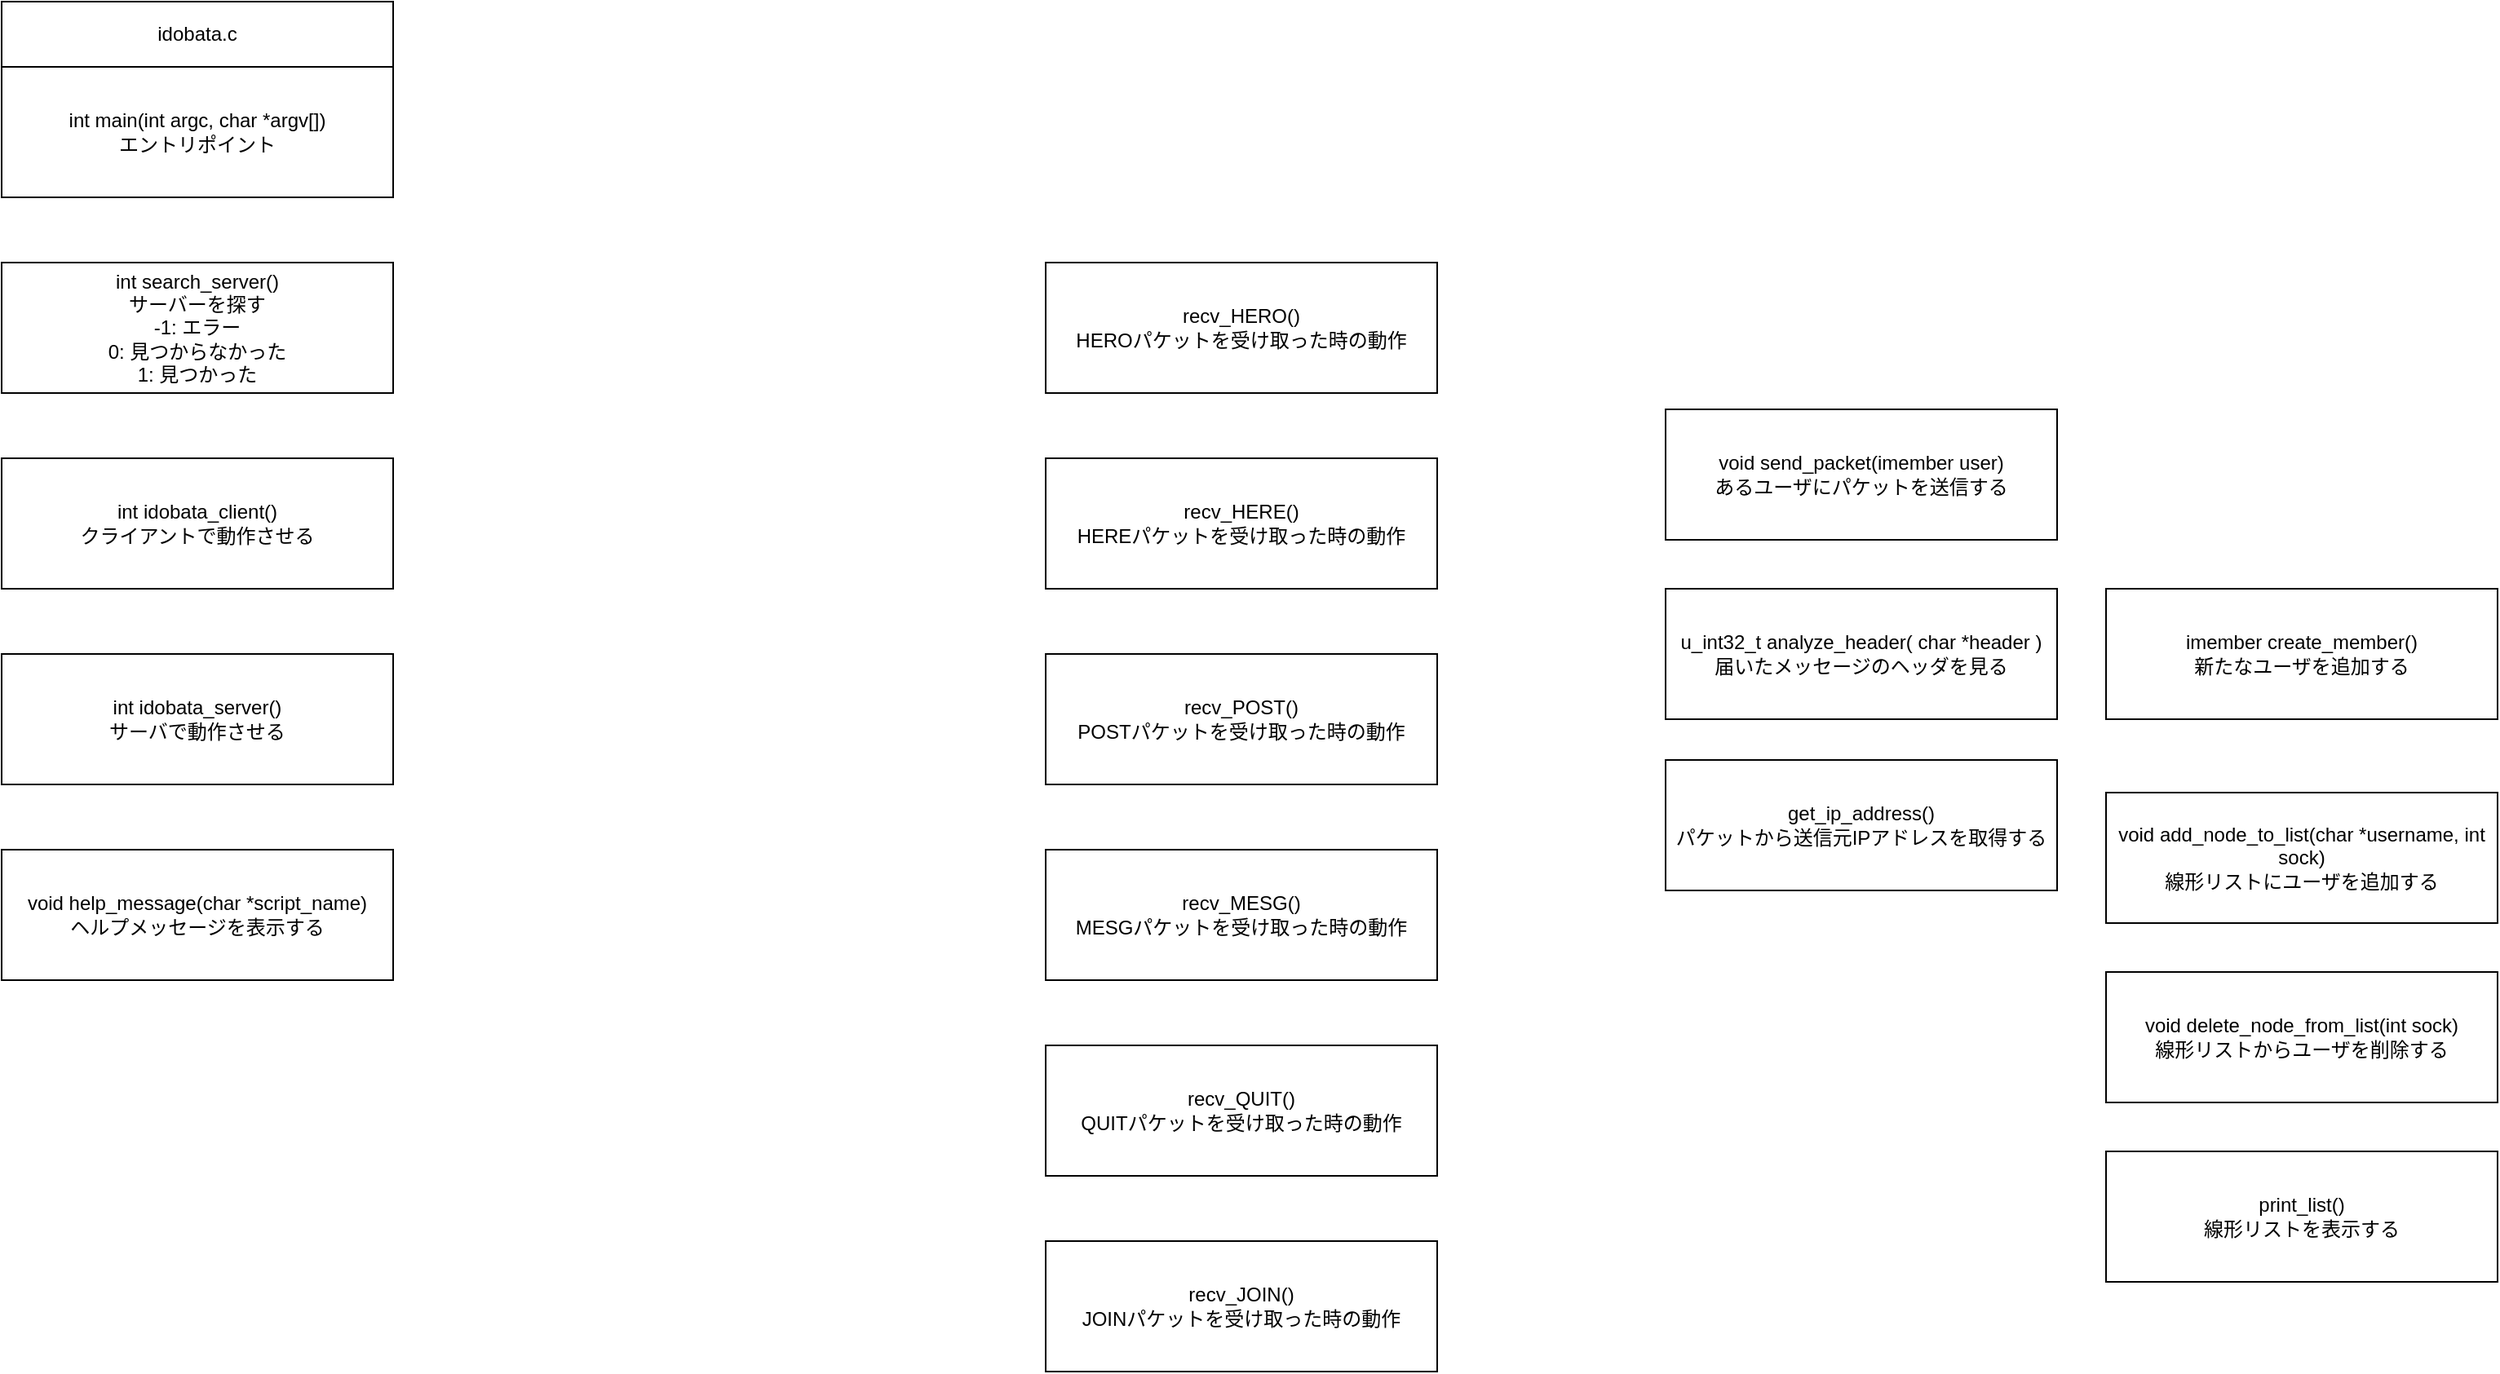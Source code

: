 <mxfile version="13.4.2" type="device"><diagram id="-MChP7eMPj78rp79hBuW" name="ページ1"><mxGraphModel dx="1173" dy="594" grid="1" gridSize="10" guides="1" tooltips="1" connect="1" arrows="1" fold="1" page="1" pageScale="1" pageWidth="827" pageHeight="1169" math="0" shadow="0"><root><mxCell id="0"/><mxCell id="1" parent="0"/><mxCell id="dZ0LgmjZtC50LgL028l3-4" value="&lt;font face=&quot;helvetica&quot;&gt;idobata.c&lt;/font&gt;" style="rounded=0;whiteSpace=wrap;html=1;" parent="1" vertex="1"><mxGeometry x="40" y="40" width="240" height="40" as="geometry"/></mxCell><mxCell id="dZ0LgmjZtC50LgL028l3-5" value="&lt;font face=&quot;helvetica&quot;&gt;int main(int argc, char *argv[])&lt;br&gt;&lt;/font&gt;エントリポイント" style="rounded=0;whiteSpace=wrap;html=1;" parent="1" vertex="1"><mxGeometry x="40" y="80" width="240" height="80" as="geometry"/></mxCell><mxCell id="PmeNRoLnV6zRhFjiAjXw-1" value="&lt;font face=&quot;helvetica&quot;&gt;int search_server()&lt;br&gt;サーバーを探す&lt;br&gt;-1: エラー&lt;br&gt;0: 見つからなかった&lt;br&gt;1: 見つかった&lt;br&gt;&lt;/font&gt;" style="rounded=0;whiteSpace=wrap;html=1;" parent="1" vertex="1"><mxGeometry x="40" y="200" width="240" height="80" as="geometry"/></mxCell><mxCell id="PmeNRoLnV6zRhFjiAjXw-2" value="&lt;font face=&quot;helvetica&quot;&gt;int idobata_client()&lt;br&gt;クライアントで動作させる&lt;br&gt;&lt;/font&gt;" style="rounded=0;whiteSpace=wrap;html=1;" parent="1" vertex="1"><mxGeometry x="40" y="320" width="240" height="80" as="geometry"/></mxCell><mxCell id="PmeNRoLnV6zRhFjiAjXw-3" value="&lt;font face=&quot;helvetica&quot;&gt;int idobata_server()&lt;br&gt;サーバで動作させる&lt;br&gt;&lt;/font&gt;" style="rounded=0;whiteSpace=wrap;html=1;" parent="1" vertex="1"><mxGeometry x="40" y="440" width="240" height="80" as="geometry"/></mxCell><mxCell id="PmeNRoLnV6zRhFjiAjXw-4" value="&lt;font face=&quot;helvetica&quot;&gt;&lt;div&gt;void help_message(char *script_name)&lt;/div&gt;&lt;div&gt;ヘルプメッセージを表示する&lt;/div&gt;&lt;/font&gt;" style="rounded=0;whiteSpace=wrap;html=1;" parent="1" vertex="1"><mxGeometry x="40" y="560" width="240" height="80" as="geometry"/></mxCell><mxCell id="PmeNRoLnV6zRhFjiAjXw-6" value="&lt;font face=&quot;helvetica&quot;&gt;u_int32_t analyze_header( char *header )&lt;br&gt;届いたメッセージのヘッダを見る&lt;br&gt;&lt;/font&gt;" style="rounded=0;whiteSpace=wrap;html=1;" parent="1" vertex="1"><mxGeometry x="1060" y="400" width="240" height="80" as="geometry"/></mxCell><mxCell id="PmeNRoLnV6zRhFjiAjXw-7" value="&lt;font face=&quot;helvetica&quot;&gt;get_ip_address()&lt;br&gt;パケットから送信元IPアドレスを取得する&lt;br&gt;&lt;/font&gt;" style="rounded=0;whiteSpace=wrap;html=1;" parent="1" vertex="1"><mxGeometry x="1060" y="505" width="240" height="80" as="geometry"/></mxCell><mxCell id="PmeNRoLnV6zRhFjiAjXw-8" value="&lt;font face=&quot;helvetica&quot;&gt;recv_HERO()&lt;br&gt;HEROパケットを受け取った時の動作&lt;br&gt;&lt;/font&gt;" style="rounded=0;whiteSpace=wrap;html=1;" parent="1" vertex="1"><mxGeometry x="680" y="200" width="240" height="80" as="geometry"/></mxCell><mxCell id="PmeNRoLnV6zRhFjiAjXw-9" value="&lt;font face=&quot;helvetica&quot;&gt;recv_HERE()&lt;br&gt;HEREパケットを受け取った時の動作&lt;br&gt;&lt;/font&gt;" style="rounded=0;whiteSpace=wrap;html=1;" parent="1" vertex="1"><mxGeometry x="680" y="320" width="240" height="80" as="geometry"/></mxCell><mxCell id="PmeNRoLnV6zRhFjiAjXw-10" value="&lt;font face=&quot;helvetica&quot;&gt;recv_POST()&lt;br&gt;POSTパケットを受け取った時の動作&lt;br&gt;&lt;/font&gt;" style="rounded=0;whiteSpace=wrap;html=1;" parent="1" vertex="1"><mxGeometry x="680" y="440" width="240" height="80" as="geometry"/></mxCell><mxCell id="PmeNRoLnV6zRhFjiAjXw-11" value="&lt;font face=&quot;helvetica&quot;&gt;recv_MESG()&lt;br&gt;MESGパケットを受け取った時の動作&lt;br&gt;&lt;/font&gt;" style="rounded=0;whiteSpace=wrap;html=1;" parent="1" vertex="1"><mxGeometry x="680" y="560" width="240" height="80" as="geometry"/></mxCell><mxCell id="PmeNRoLnV6zRhFjiAjXw-12" value="&lt;font face=&quot;helvetica&quot;&gt;recv_QUIT()&lt;br&gt;QUITパケットを受け取った時の動作&lt;br&gt;&lt;/font&gt;" style="rounded=0;whiteSpace=wrap;html=1;" parent="1" vertex="1"><mxGeometry x="680" y="680" width="240" height="80" as="geometry"/></mxCell><mxCell id="PmeNRoLnV6zRhFjiAjXw-13" value="&lt;font face=&quot;helvetica&quot;&gt;recv_JOIN()&lt;br&gt;JOINパケットを受け取った時の動作&lt;br&gt;&lt;/font&gt;" style="rounded=0;whiteSpace=wrap;html=1;" parent="1" vertex="1"><mxGeometry x="680" y="800" width="240" height="80" as="geometry"/></mxCell><mxCell id="PmeNRoLnV6zRhFjiAjXw-14" value="&lt;font face=&quot;helvetica&quot;&gt;void send_packet(imember user)&lt;br&gt;あるユーザにパケットを送信する&lt;br&gt;&lt;/font&gt;" style="rounded=0;whiteSpace=wrap;html=1;" parent="1" vertex="1"><mxGeometry x="1060" y="290" width="240" height="80" as="geometry"/></mxCell><mxCell id="PmeNRoLnV6zRhFjiAjXw-15" value="&lt;font face=&quot;helvetica&quot;&gt;imember create_member()&lt;br&gt;新たなユーザを追加する&lt;br&gt;&lt;/font&gt;" style="rounded=0;whiteSpace=wrap;html=1;" parent="1" vertex="1"><mxGeometry x="1330" y="400" width="240" height="80" as="geometry"/></mxCell><mxCell id="D2qtV8drf39VfM2m6oIi-1" value="&lt;font face=&quot;helvetica&quot;&gt;&lt;div&gt;void add_node_to_list(char *username, int sock)&lt;/div&gt;線形リストにユーザを追加する&lt;br&gt;&lt;/font&gt;" style="rounded=0;whiteSpace=wrap;html=1;" vertex="1" parent="1"><mxGeometry x="1330" y="525" width="240" height="80" as="geometry"/></mxCell><mxCell id="D2qtV8drf39VfM2m6oIi-2" value="&lt;font face=&quot;helvetica&quot;&gt;&lt;div&gt;&lt;div&gt;void delete_node_from_list(int sock)&lt;/div&gt;&lt;/div&gt;線形リストからユーザを削除する&lt;br&gt;&lt;/font&gt;" style="rounded=0;whiteSpace=wrap;html=1;" vertex="1" parent="1"><mxGeometry x="1330" y="635" width="240" height="80" as="geometry"/></mxCell><mxCell id="D2qtV8drf39VfM2m6oIi-3" value="&lt;font face=&quot;helvetica&quot;&gt;&lt;div&gt;&lt;div&gt;&lt;/div&gt;&lt;/div&gt;print_list()&lt;br&gt;線形リストを表示する&lt;br&gt;&lt;/font&gt;" style="rounded=0;whiteSpace=wrap;html=1;" vertex="1" parent="1"><mxGeometry x="1330" y="745" width="240" height="80" as="geometry"/></mxCell></root></mxGraphModel></diagram></mxfile>